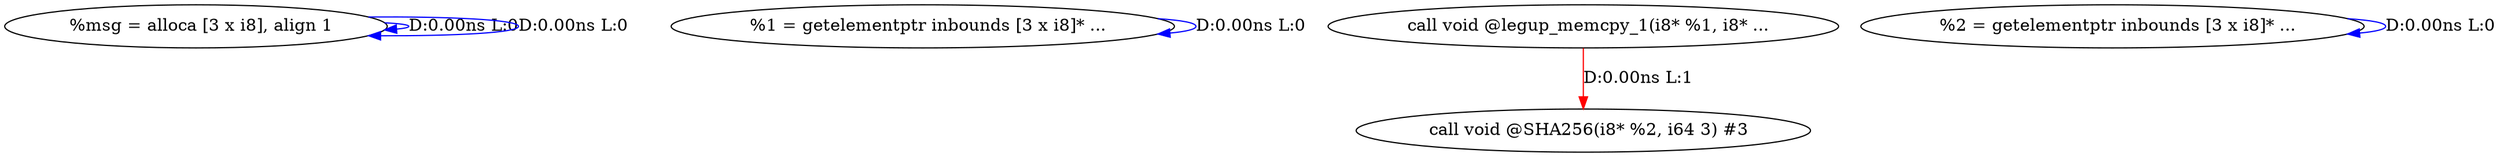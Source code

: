 digraph {
Node0x401b710[label="  %msg = alloca [3 x i8], align 1"];
Node0x401b710 -> Node0x401b710[label="D:0.00ns L:0",color=blue];
Node0x401b710 -> Node0x401b710[label="D:0.00ns L:0",color=blue];
Node0x401e080[label="  %1 = getelementptr inbounds [3 x i8]* ..."];
Node0x401e080 -> Node0x401e080[label="D:0.00ns L:0",color=blue];
Node0x401e380[label="  call void @SHA256(i8* %2, i64 3) #3"];
Node0x401e1c0[label="  call void @legup_memcpy_1(i8* %1, i8* ..."];
Node0x401e1c0 -> Node0x401e380[label="D:0.00ns L:1",color=red];
Node0x401e2a0[label="  %2 = getelementptr inbounds [3 x i8]* ..."];
Node0x401e2a0 -> Node0x401e2a0[label="D:0.00ns L:0",color=blue];
}
